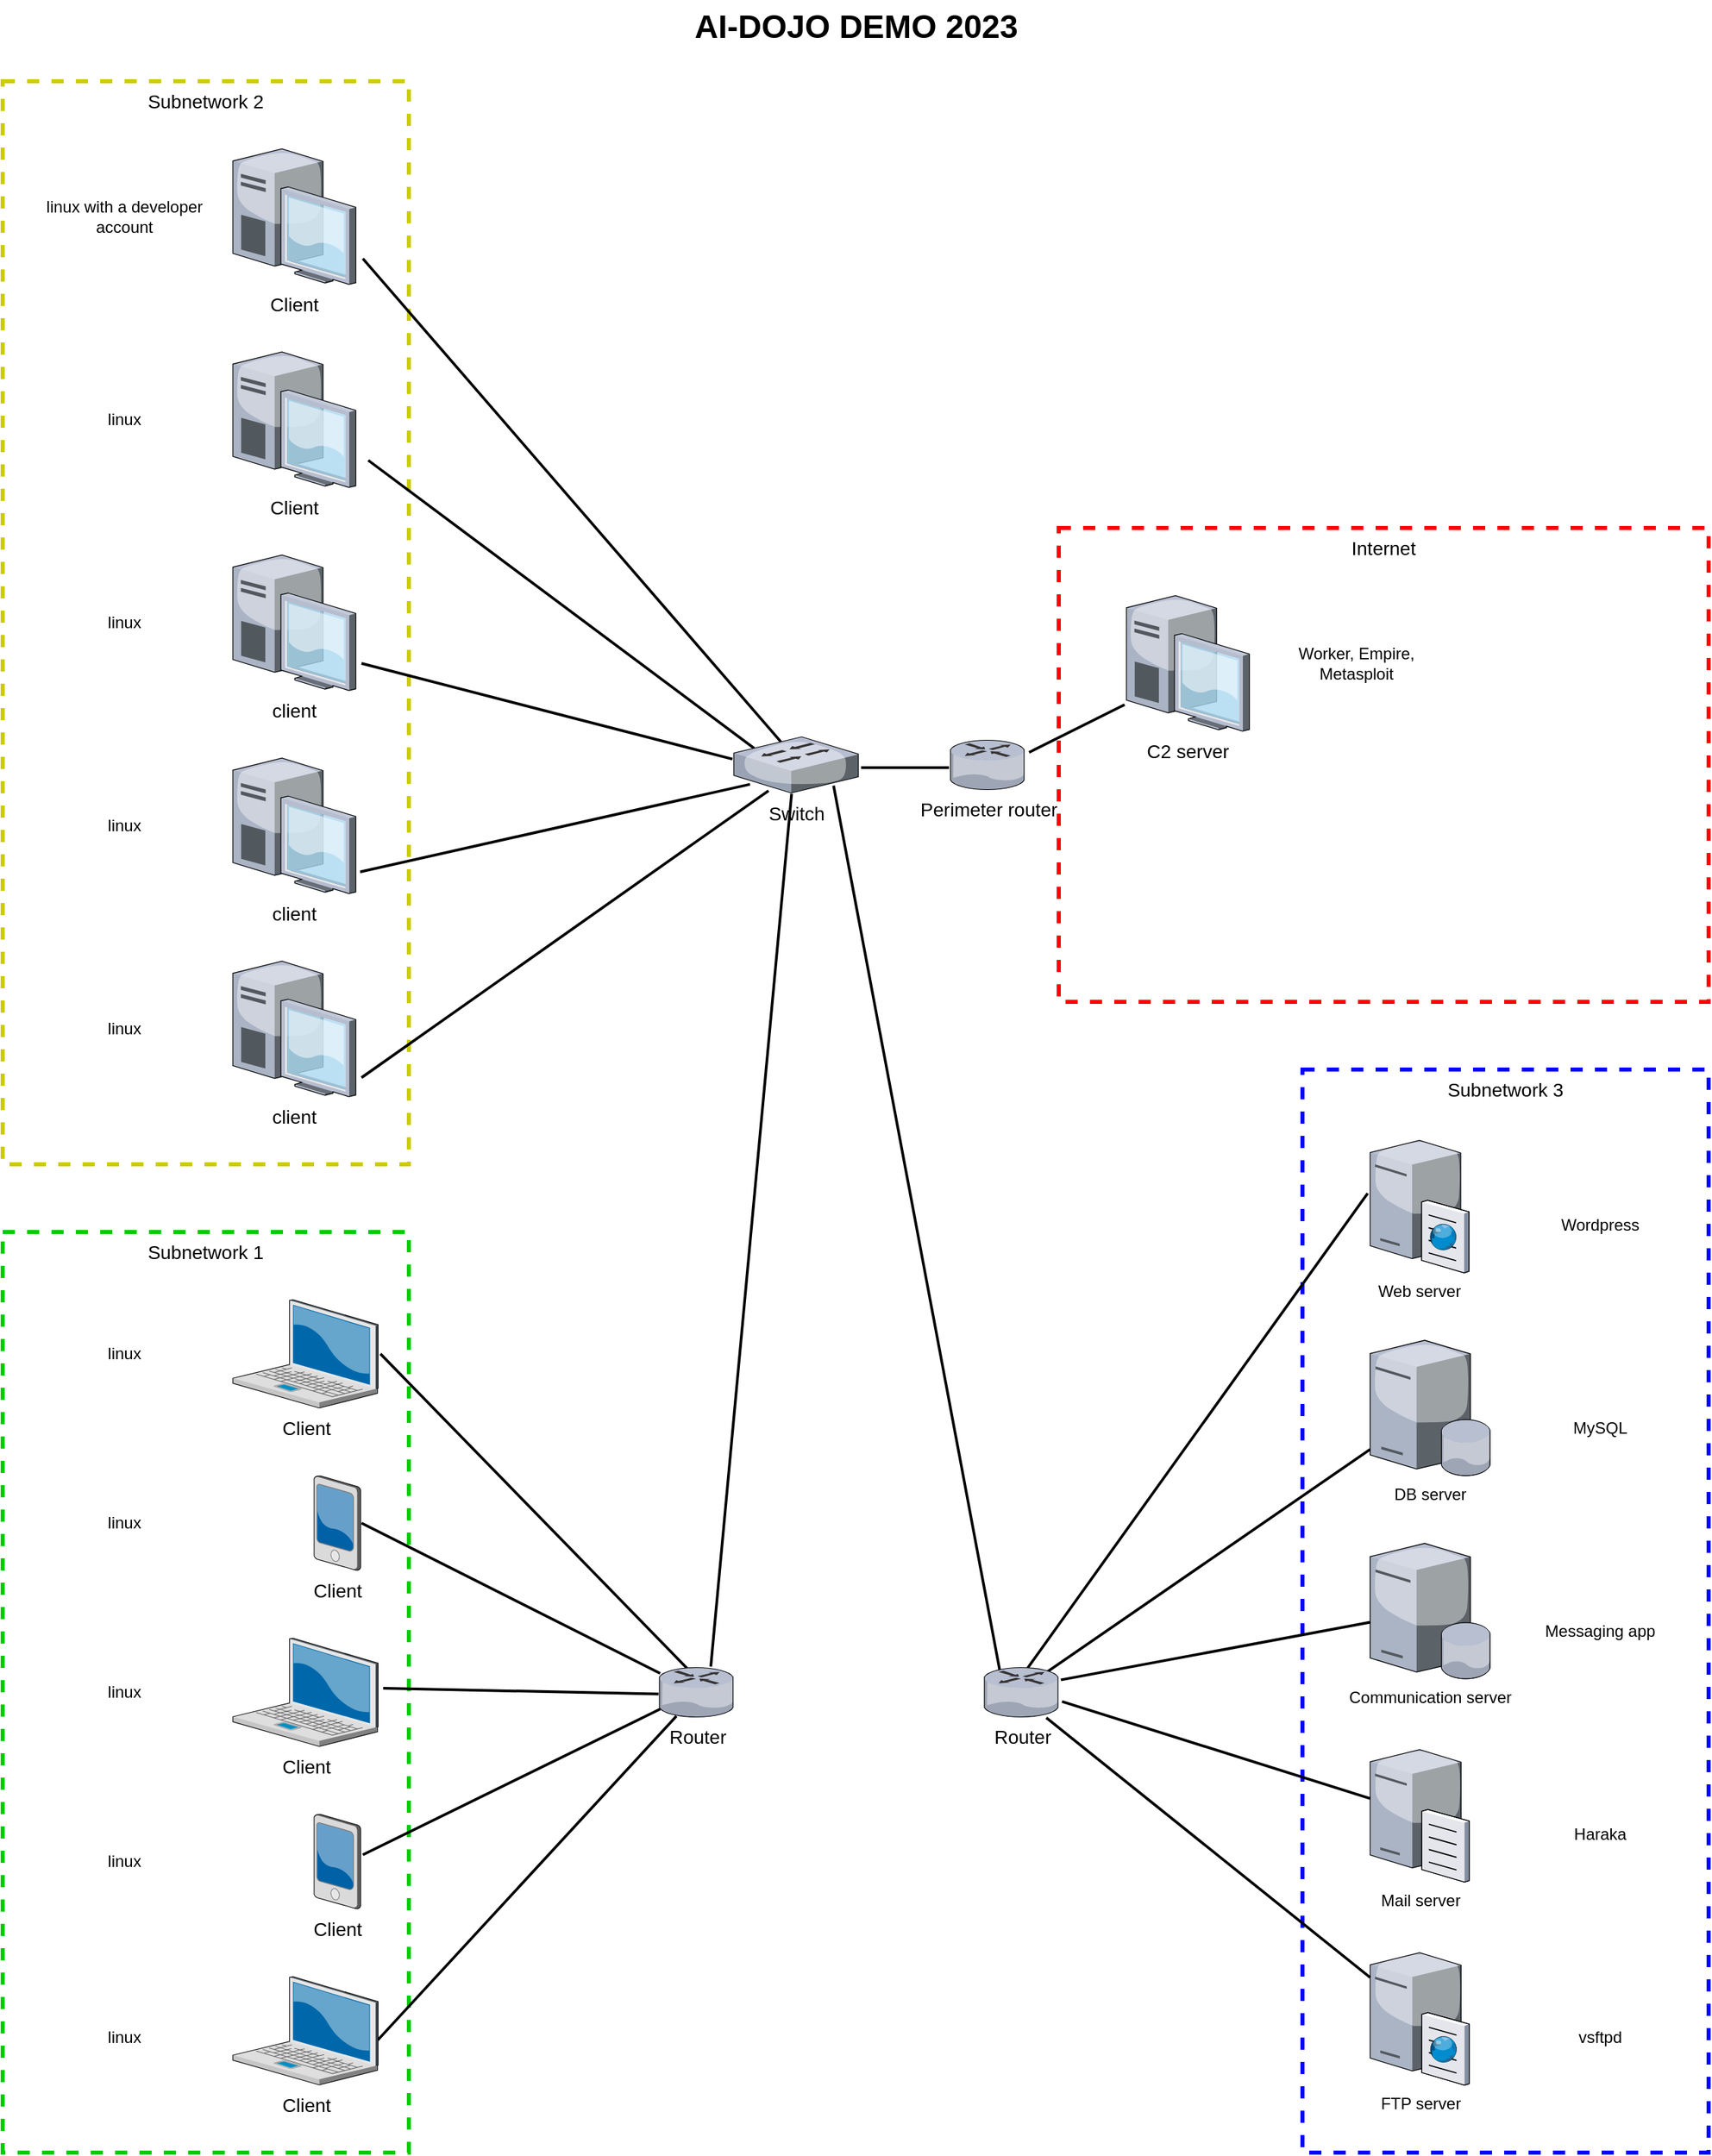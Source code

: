 <mxfile version="22.0.3" type="device">
  <diagram name="Page-1" id="e3a06f82-3646-2815-327d-82caf3d4e204">
    <mxGraphModel dx="780" dy="542" grid="1" gridSize="10" guides="1" tooltips="1" connect="1" arrows="1" fold="1" page="1" pageScale="1.5" pageWidth="1169" pageHeight="826" background="none" math="0" shadow="0">
      <root>
        <mxCell id="0" style=";html=1;" />
        <mxCell id="1" style=";html=1;" parent="0" />
        <mxCell id="6a7d8f32e03d9370-60" value="Subnetwork 3" style="whiteSpace=wrap;html=1;fillColor=none;fontSize=14;strokeColor=#0000FF;verticalAlign=top;dashed=1;strokeWidth=3;" parent="1" vertex="1">
          <mxGeometry x="1150" y="830" width="300" height="800" as="geometry" />
        </mxCell>
        <mxCell id="6a7d8f32e03d9370-58" value="Subnetwork 1" style="whiteSpace=wrap;html=1;fillColor=none;fontSize=14;strokeColor=#00CC00;verticalAlign=top;dashed=1;strokeWidth=3;" parent="1" vertex="1">
          <mxGeometry x="190" y="950" width="300" height="680" as="geometry" />
        </mxCell>
        <mxCell id="6a7d8f32e03d9370-57" value="Subnetwork 2" style="whiteSpace=wrap;html=1;fillColor=none;gradientColor=none;fontSize=14;strokeColor=#CCCC00;verticalAlign=top;strokeWidth=3;dashed=1;" parent="1" vertex="1">
          <mxGeometry x="190" y="100" width="300" height="800" as="geometry" />
        </mxCell>
        <mxCell id="6a7d8f32e03d9370-36" style="edgeStyle=none;rounded=0;html=1;startSize=10;endSize=10;jettySize=auto;orthogonalLoop=1;fontSize=14;endArrow=none;endFill=0;strokeWidth=2;entryX=0.375;entryY=0.018;entryDx=0;entryDy=0;entryPerimeter=0;exitX=1.016;exitY=0.5;exitDx=0;exitDy=0;exitPerimeter=0;" parent="1" source="6a7d8f32e03d9370-1" target="zKAtz0hzDQlaYeTpemc3-1" edge="1">
          <mxGeometry relative="1" as="geometry">
            <mxPoint x="639" y="1131.192" as="targetPoint" />
          </mxGeometry>
        </mxCell>
        <mxCell id="6a7d8f32e03d9370-1" value="Client" style="verticalLabelPosition=bottom;aspect=fixed;html=1;verticalAlign=top;strokeColor=none;shape=mxgraph.citrix.laptop_2;fillColor=#66B2FF;gradientColor=#0066CC;fontSize=14;" parent="1" vertex="1">
          <mxGeometry x="360" y="1000" width="107.29" height="80" as="geometry" />
        </mxCell>
        <mxCell id="6a7d8f32e03d9370-34" style="edgeStyle=none;rounded=0;html=1;startSize=10;endSize=10;jettySize=auto;orthogonalLoop=1;fontSize=14;endArrow=none;endFill=0;strokeWidth=2;entryX=-0.011;entryY=0.396;entryDx=0;entryDy=0;entryPerimeter=0;exitX=1.046;exitY=0.8;exitDx=0;exitDy=0;exitPerimeter=0;" parent="1" source="6a7d8f32e03d9370-3" target="zKAtz0hzDQlaYeTpemc3-2" edge="1">
          <mxGeometry relative="1" as="geometry">
            <mxPoint x="637" y="529.147" as="targetPoint" />
          </mxGeometry>
        </mxCell>
        <mxCell id="6a7d8f32e03d9370-3" value="client" style="verticalLabelPosition=bottom;aspect=fixed;html=1;verticalAlign=top;strokeColor=none;shape=mxgraph.citrix.desktop;fillColor=#66B2FF;gradientColor=#0066CC;fontSize=14;" parent="1" vertex="1">
          <mxGeometry x="360" y="450" width="90.82" height="100" as="geometry" />
        </mxCell>
        <mxCell id="6a7d8f32e03d9370-33" style="edgeStyle=none;rounded=0;html=1;startSize=10;endSize=10;jettySize=auto;orthogonalLoop=1;fontSize=14;endArrow=none;endFill=0;strokeWidth=2;entryX=0.163;entryY=0.203;entryDx=0;entryDy=0;entryPerimeter=0;exitX=1.101;exitY=0.8;exitDx=0;exitDy=0;exitPerimeter=0;" parent="1" source="6a7d8f32e03d9370-4" target="zKAtz0hzDQlaYeTpemc3-2" edge="1">
          <mxGeometry relative="1" as="geometry">
            <mxPoint x="637" y="365.147" as="targetPoint" />
          </mxGeometry>
        </mxCell>
        <mxCell id="6a7d8f32e03d9370-4" value="Client" style="verticalLabelPosition=bottom;aspect=fixed;html=1;verticalAlign=top;strokeColor=none;shape=mxgraph.citrix.desktop;fillColor=#66B2FF;gradientColor=#0066CC;fontSize=14;" parent="1" vertex="1">
          <mxGeometry x="360" y="300" width="90.82" height="100" as="geometry" />
        </mxCell>
        <mxCell id="6a7d8f32e03d9370-32" style="edgeStyle=none;rounded=0;html=1;startSize=10;endSize=10;jettySize=auto;orthogonalLoop=1;fontSize=14;endArrow=none;endFill=0;strokeWidth=2;exitX=1.057;exitY=0.81;exitDx=0;exitDy=0;exitPerimeter=0;entryX=0.388;entryY=0.114;entryDx=0;entryDy=0;entryPerimeter=0;" parent="1" source="6a7d8f32e03d9370-5" target="zKAtz0hzDQlaYeTpemc3-2" edge="1">
          <mxGeometry relative="1" as="geometry">
            <mxPoint x="771" y="585" as="targetPoint" />
          </mxGeometry>
        </mxCell>
        <mxCell id="6a7d8f32e03d9370-5" value="Client" style="verticalLabelPosition=bottom;aspect=fixed;html=1;verticalAlign=top;strokeColor=none;shape=mxgraph.citrix.desktop;fillColor=#66B2FF;gradientColor=#0066CC;fontSize=14;" parent="1" vertex="1">
          <mxGeometry x="360" y="150" width="90.82" height="100" as="geometry" />
        </mxCell>
        <mxCell id="6a7d8f32e03d9370-37" style="edgeStyle=none;rounded=0;html=1;startSize=10;endSize=10;jettySize=auto;orthogonalLoop=1;fontSize=14;endArrow=none;endFill=0;strokeWidth=2;entryX=0.011;entryY=0.116;entryDx=0;entryDy=0;entryPerimeter=0;exitX=1.017;exitY=0.5;exitDx=0;exitDy=0;exitPerimeter=0;" parent="1" source="6a7d8f32e03d9370-6" target="zKAtz0hzDQlaYeTpemc3-1" edge="1">
          <mxGeometry relative="1" as="geometry">
            <mxPoint x="639" y="1149.052" as="targetPoint" />
          </mxGeometry>
        </mxCell>
        <mxCell id="6a7d8f32e03d9370-6" value="Client" style="verticalLabelPosition=bottom;aspect=fixed;html=1;verticalAlign=top;strokeColor=none;shape=mxgraph.citrix.pda;fillColor=#66B2FF;gradientColor=#0066CC;fontSize=14;" parent="1" vertex="1">
          <mxGeometry x="420" y="1130" width="34.43" height="70" as="geometry" />
        </mxCell>
        <mxCell id="6a7d8f32e03d9370-51" style="edgeStyle=none;rounded=0;html=1;startSize=10;endSize=10;jettySize=auto;orthogonalLoop=1;fontSize=14;endArrow=none;endFill=0;strokeWidth=2;entryX=-0.025;entryY=0.414;entryDx=0;entryDy=0;entryPerimeter=0;exitX=0.578;exitY=0.018;exitDx=0;exitDy=0;exitPerimeter=0;" parent="1" source="6a7d8f32e03d9370-13" target="zKAtz0hzDQlaYeTpemc3-28" edge="1">
          <mxGeometry relative="1" as="geometry">
            <mxPoint x="1146.177" y="585.375" as="targetPoint" />
          </mxGeometry>
        </mxCell>
        <mxCell id="6a7d8f32e03d9370-56" style="edgeStyle=none;rounded=0;html=1;startSize=10;endSize=10;jettySize=auto;orthogonalLoop=1;fontSize=14;endArrow=none;endFill=0;strokeWidth=2;exitX=0.847;exitY=0.084;exitDx=0;exitDy=0;exitPerimeter=0;" parent="1" source="6a7d8f32e03d9370-13" target="zKAtz0hzDQlaYeTpemc3-22" edge="1">
          <mxGeometry relative="1" as="geometry">
            <mxPoint x="1140" y="820.816" as="targetPoint" />
          </mxGeometry>
        </mxCell>
        <mxCell id="6a7d8f32e03d9370-13" value="Router" style="verticalLabelPosition=bottom;aspect=fixed;html=1;verticalAlign=top;strokeColor=none;shape=mxgraph.citrix.router;fillColor=#66B2FF;gradientColor=#0066CC;fontSize=14;" parent="1" vertex="1">
          <mxGeometry x="915" y="1271.75" width="55" height="36.5" as="geometry" />
        </mxCell>
        <mxCell id="6a7d8f32e03d9370-48" style="edgeStyle=none;rounded=0;html=1;startSize=10;endSize=10;jettySize=auto;orthogonalLoop=1;fontSize=14;endArrow=none;endFill=0;strokeWidth=2;exitX=0.801;exitY=0.869;exitDx=0;exitDy=0;exitPerimeter=0;entryX=0.207;entryY=0.051;entryDx=0;entryDy=0;entryPerimeter=0;" parent="1" source="zKAtz0hzDQlaYeTpemc3-2" target="6a7d8f32e03d9370-13" edge="1">
          <mxGeometry relative="1" as="geometry">
            <mxPoint x="830" y="820" as="sourcePoint" />
          </mxGeometry>
        </mxCell>
        <mxCell id="zKAtz0hzDQlaYeTpemc3-11" style="edgeStyle=none;rounded=0;html=1;startSize=10;endSize=10;jettySize=auto;orthogonalLoop=1;fontSize=14;endArrow=none;endFill=0;strokeWidth=2;entryX=0.229;entryY=0.982;entryDx=0;entryDy=0;entryPerimeter=0;exitX=0.988;exitY=0.6;exitDx=0;exitDy=0;exitPerimeter=0;" parent="1" source="zKAtz0hzDQlaYeTpemc3-9" target="zKAtz0hzDQlaYeTpemc3-1" edge="1">
          <mxGeometry relative="1" as="geometry">
            <mxPoint x="734.5" y="1537" as="targetPoint" />
            <mxPoint x="466.5" y="1602" as="sourcePoint" />
          </mxGeometry>
        </mxCell>
        <mxCell id="6a7d8f32e03d9370-62" value="AI-DOJO DEMO 2023" style="text;strokeColor=none;fillColor=none;html=1;fontSize=24;fontStyle=1;verticalAlign=middle;align=center;" parent="1" vertex="1">
          <mxGeometry x="190" y="40" width="1260" height="40" as="geometry" />
        </mxCell>
        <mxCell id="zKAtz0hzDQlaYeTpemc3-2" value="Switch" style="verticalLabelPosition=bottom;aspect=fixed;html=1;verticalAlign=top;strokeColor=none;shape=mxgraph.citrix.switch;fillColor=#66B2FF;gradientColor=#0066CC;fontSize=14;" parent="1" vertex="1">
          <mxGeometry x="730" y="584.25" width="92" height="41.5" as="geometry" />
        </mxCell>
        <mxCell id="zKAtz0hzDQlaYeTpemc3-4" style="edgeStyle=none;rounded=0;html=1;startSize=10;endSize=10;jettySize=auto;orthogonalLoop=1;fontSize=14;endArrow=none;endFill=0;strokeWidth=2;entryX=0.13;entryY=0.845;entryDx=0;entryDy=0;entryPerimeter=0;exitX=1.035;exitY=0.84;exitDx=0;exitDy=0;exitPerimeter=0;" parent="1" source="zKAtz0hzDQlaYeTpemc3-3" target="zKAtz0hzDQlaYeTpemc3-2" edge="1">
          <mxGeometry relative="1" as="geometry">
            <mxPoint x="455" y="700.43" as="sourcePoint" />
            <mxPoint x="637" y="697.577" as="targetPoint" />
          </mxGeometry>
        </mxCell>
        <mxCell id="zKAtz0hzDQlaYeTpemc3-3" value="client" style="verticalLabelPosition=bottom;aspect=fixed;html=1;verticalAlign=top;strokeColor=none;shape=mxgraph.citrix.desktop;fillColor=#66B2FF;gradientColor=#0066CC;fontSize=14;" parent="1" vertex="1">
          <mxGeometry x="360" y="600" width="90.82" height="100" as="geometry" />
        </mxCell>
        <mxCell id="zKAtz0hzDQlaYeTpemc3-5" style="edgeStyle=none;rounded=0;html=1;startSize=10;endSize=10;jettySize=auto;orthogonalLoop=1;fontSize=14;endArrow=none;endFill=0;strokeWidth=2;entryX=-0.011;entryY=0.533;entryDx=0;entryDy=0;entryPerimeter=0;exitX=1.035;exitY=0.463;exitDx=0;exitDy=0;exitPerimeter=0;" parent="1" source="zKAtz0hzDQlaYeTpemc3-6" target="zKAtz0hzDQlaYeTpemc3-1" edge="1">
          <mxGeometry relative="1" as="geometry">
            <mxPoint x="692" y="1395" as="targetPoint" />
          </mxGeometry>
        </mxCell>
        <mxCell id="zKAtz0hzDQlaYeTpemc3-6" value="Client" style="verticalLabelPosition=bottom;aspect=fixed;html=1;verticalAlign=top;strokeColor=none;shape=mxgraph.citrix.laptop_2;fillColor=#66B2FF;gradientColor=#0066CC;fontSize=14;" parent="1" vertex="1">
          <mxGeometry x="360" y="1250" width="107.28" height="80" as="geometry" />
        </mxCell>
        <mxCell id="zKAtz0hzDQlaYeTpemc3-7" style="edgeStyle=none;rounded=0;html=1;startSize=10;endSize=10;jettySize=auto;orthogonalLoop=1;fontSize=14;endArrow=none;endFill=0;strokeWidth=2;exitX=1.046;exitY=0.429;exitDx=0;exitDy=0;exitPerimeter=0;entryX=0.011;entryY=0.84;entryDx=0;entryDy=0;entryPerimeter=0;" parent="1" source="zKAtz0hzDQlaYeTpemc3-8" target="zKAtz0hzDQlaYeTpemc3-1" edge="1">
          <mxGeometry relative="1" as="geometry">
            <mxPoint x="692" y="1399" as="targetPoint" />
          </mxGeometry>
        </mxCell>
        <mxCell id="zKAtz0hzDQlaYeTpemc3-8" value="Client" style="verticalLabelPosition=bottom;aspect=fixed;html=1;verticalAlign=top;strokeColor=none;shape=mxgraph.citrix.pda;fillColor=#66B2FF;gradientColor=#0066CC;fontSize=14;" parent="1" vertex="1">
          <mxGeometry x="420" y="1380" width="34.43" height="70" as="geometry" />
        </mxCell>
        <mxCell id="zKAtz0hzDQlaYeTpemc3-1" value="Router" style="verticalLabelPosition=bottom;aspect=fixed;html=1;verticalAlign=top;strokeColor=none;shape=mxgraph.citrix.router;fillColor=#66B2FF;gradientColor=#0066CC;fontSize=14;" parent="1" vertex="1">
          <mxGeometry x="675" y="1271.75" width="55" height="36.5" as="geometry" />
        </mxCell>
        <mxCell id="zKAtz0hzDQlaYeTpemc3-9" value="Client" style="verticalLabelPosition=bottom;aspect=fixed;html=1;verticalAlign=top;strokeColor=none;shape=mxgraph.citrix.laptop_2;fillColor=#66B2FF;gradientColor=#0066CC;fontSize=14;" parent="1" vertex="1">
          <mxGeometry x="360" y="1500" width="107.28" height="80" as="geometry" />
        </mxCell>
        <mxCell id="zKAtz0hzDQlaYeTpemc3-12" value="client" style="verticalLabelPosition=bottom;aspect=fixed;html=1;verticalAlign=top;strokeColor=none;shape=mxgraph.citrix.desktop;fillColor=#66B2FF;gradientColor=#0066CC;fontSize=14;" parent="1" vertex="1">
          <mxGeometry x="360" y="750" width="90.82" height="100" as="geometry" />
        </mxCell>
        <mxCell id="zKAtz0hzDQlaYeTpemc3-13" style="edgeStyle=none;rounded=0;html=1;startSize=10;endSize=10;jettySize=auto;orthogonalLoop=1;fontSize=14;endArrow=none;endFill=0;strokeWidth=2;exitX=1.046;exitY=0.86;exitDx=0;exitDy=0;exitPerimeter=0;entryX=0.279;entryY=0.958;entryDx=0;entryDy=0;entryPerimeter=0;" parent="1" source="zKAtz0hzDQlaYeTpemc3-12" target="zKAtz0hzDQlaYeTpemc3-2" edge="1">
          <mxGeometry relative="1" as="geometry">
            <mxPoint x="490" y="880" as="sourcePoint" />
            <mxPoint x="744" y="835" as="targetPoint" />
          </mxGeometry>
        </mxCell>
        <mxCell id="zKAtz0hzDQlaYeTpemc3-14" value="Perimeter router" style="verticalLabelPosition=bottom;aspect=fixed;html=1;verticalAlign=top;strokeColor=none;shape=mxgraph.citrix.router;fillColor=#66B2FF;gradientColor=#0066CC;fontSize=14;" parent="1" vertex="1">
          <mxGeometry x="890" y="586.75" width="55" height="36.5" as="geometry" />
        </mxCell>
        <mxCell id="zKAtz0hzDQlaYeTpemc3-16" style="edgeStyle=none;rounded=0;html=1;startSize=10;endSize=10;jettySize=auto;orthogonalLoop=1;fontSize=14;endArrow=none;endFill=0;strokeWidth=2;entryX=0.464;entryY=1.014;entryDx=0;entryDy=0;entryPerimeter=0;exitX=0.691;exitY=-0.021;exitDx=0;exitDy=0;exitPerimeter=0;" parent="1" source="zKAtz0hzDQlaYeTpemc3-1" target="zKAtz0hzDQlaYeTpemc3-2" edge="1">
          <mxGeometry relative="1" as="geometry">
            <mxPoint x="730" y="1120" as="sourcePoint" />
            <mxPoint x="771" y="865" as="targetPoint" />
          </mxGeometry>
        </mxCell>
        <mxCell id="zKAtz0hzDQlaYeTpemc3-17" style="edgeStyle=none;rounded=0;html=1;startSize=10;endSize=10;jettySize=auto;orthogonalLoop=1;fontSize=14;endArrow=none;endFill=0;strokeWidth=2;exitX=1.022;exitY=0.548;exitDx=0;exitDy=0;exitPerimeter=0;entryX=-0.018;entryY=0.555;entryDx=0;entryDy=0;entryPerimeter=0;" parent="1" source="zKAtz0hzDQlaYeTpemc3-2" target="zKAtz0hzDQlaYeTpemc3-14" edge="1">
          <mxGeometry relative="1" as="geometry">
            <mxPoint x="982" y="903" as="sourcePoint" />
            <mxPoint x="980" y="710" as="targetPoint" />
          </mxGeometry>
        </mxCell>
        <mxCell id="zKAtz0hzDQlaYeTpemc3-19" value="Mail server" style="verticalLabelPosition=bottom;sketch=0;aspect=fixed;html=1;verticalAlign=top;strokeColor=none;align=center;outlineConnect=0;shape=mxgraph.citrix.file_server;" parent="1" vertex="1">
          <mxGeometry x="1200" y="1330" width="73.2" height="100" as="geometry" />
        </mxCell>
        <mxCell id="zKAtz0hzDQlaYeTpemc3-20" value="FTP server" style="verticalLabelPosition=bottom;sketch=0;aspect=fixed;html=1;verticalAlign=top;strokeColor=none;align=center;outlineConnect=0;shape=mxgraph.citrix.ftp_server;" parent="1" vertex="1">
          <mxGeometry x="1200" y="1480" width="73.2" height="100" as="geometry" />
        </mxCell>
        <mxCell id="zKAtz0hzDQlaYeTpemc3-21" value="Communication server" style="verticalLabelPosition=bottom;sketch=0;aspect=fixed;html=1;verticalAlign=top;strokeColor=none;align=center;outlineConnect=0;shape=mxgraph.citrix.database_server;" parent="1" vertex="1">
          <mxGeometry x="1200" y="1180" width="88.89" height="100" as="geometry" />
        </mxCell>
        <mxCell id="zKAtz0hzDQlaYeTpemc3-22" value="DB server" style="verticalLabelPosition=bottom;sketch=0;aspect=fixed;html=1;verticalAlign=top;strokeColor=none;align=center;outlineConnect=0;shape=mxgraph.citrix.database_server;" parent="1" vertex="1">
          <mxGeometry x="1200" y="1030" width="88.89" height="100" as="geometry" />
        </mxCell>
        <mxCell id="zKAtz0hzDQlaYeTpemc3-25" style="edgeStyle=none;rounded=0;html=1;startSize=10;endSize=10;jettySize=auto;orthogonalLoop=1;fontSize=14;endArrow=none;endFill=0;strokeWidth=2;exitX=1.029;exitY=0.248;exitDx=0;exitDy=0;exitPerimeter=0;" parent="1" source="6a7d8f32e03d9370-13" target="zKAtz0hzDQlaYeTpemc3-21" edge="1">
          <mxGeometry relative="1" as="geometry">
            <mxPoint x="1021.765" y="1323.084" as="sourcePoint" />
            <mxPoint x="1180.29" y="1230" as="targetPoint" />
          </mxGeometry>
        </mxCell>
        <mxCell id="zKAtz0hzDQlaYeTpemc3-26" style="edgeStyle=none;rounded=0;html=1;startSize=10;endSize=10;jettySize=auto;orthogonalLoop=1;fontSize=14;endArrow=none;endFill=0;strokeWidth=2;exitX=1.044;exitY=0.686;exitDx=0;exitDy=0;exitPerimeter=0;" parent="1" source="6a7d8f32e03d9370-13" target="zKAtz0hzDQlaYeTpemc3-19" edge="1">
          <mxGeometry relative="1" as="geometry">
            <mxPoint x="1020" y="1340" as="sourcePoint" />
            <mxPoint x="1120.29" y="1477.75" as="targetPoint" />
          </mxGeometry>
        </mxCell>
        <mxCell id="zKAtz0hzDQlaYeTpemc3-27" style="edgeStyle=none;rounded=0;html=1;startSize=10;endSize=10;jettySize=auto;orthogonalLoop=1;fontSize=14;endArrow=none;endFill=0;strokeWidth=2;exitX=0.833;exitY=1.015;exitDx=0;exitDy=0;exitPerimeter=0;" parent="1" source="6a7d8f32e03d9370-13" target="zKAtz0hzDQlaYeTpemc3-20" edge="1">
          <mxGeometry relative="1" as="geometry">
            <mxPoint x="1020.885" y="1331.807" as="sourcePoint" />
            <mxPoint x="1050" y="1510" as="targetPoint" />
          </mxGeometry>
        </mxCell>
        <mxCell id="zKAtz0hzDQlaYeTpemc3-28" value="Web server" style="verticalLabelPosition=bottom;sketch=0;aspect=fixed;html=1;verticalAlign=top;strokeColor=none;align=center;outlineConnect=0;shape=mxgraph.citrix.cache_server;" parent="1" vertex="1">
          <mxGeometry x="1200" y="880" width="72.82" height="100" as="geometry" />
        </mxCell>
        <mxCell id="zKAtz0hzDQlaYeTpemc3-29" value="Wordpress" style="text;html=1;strokeColor=none;fillColor=none;align=center;verticalAlign=middle;whiteSpace=wrap;rounded=0;" parent="1" vertex="1">
          <mxGeometry x="1310" y="915" width="120" height="60" as="geometry" />
        </mxCell>
        <mxCell id="zKAtz0hzDQlaYeTpemc3-30" value="MySQL" style="text;html=1;strokeColor=none;fillColor=none;align=center;verticalAlign=middle;whiteSpace=wrap;rounded=0;" parent="1" vertex="1">
          <mxGeometry x="1310" y="1065" width="120" height="60" as="geometry" />
        </mxCell>
        <mxCell id="zKAtz0hzDQlaYeTpemc3-31" value="Messaging app" style="text;html=1;strokeColor=none;fillColor=none;align=center;verticalAlign=middle;whiteSpace=wrap;rounded=0;" parent="1" vertex="1">
          <mxGeometry x="1310" y="1215" width="120" height="60" as="geometry" />
        </mxCell>
        <mxCell id="zKAtz0hzDQlaYeTpemc3-32" value="Haraka" style="text;html=1;strokeColor=none;fillColor=none;align=center;verticalAlign=middle;whiteSpace=wrap;rounded=0;" parent="1" vertex="1">
          <mxGeometry x="1310" y="1365" width="120" height="60" as="geometry" />
        </mxCell>
        <mxCell id="zKAtz0hzDQlaYeTpemc3-33" value="vsftpd" style="text;html=1;strokeColor=none;fillColor=none;align=center;verticalAlign=middle;whiteSpace=wrap;rounded=0;" parent="1" vertex="1">
          <mxGeometry x="1310" y="1515" width="120" height="60" as="geometry" />
        </mxCell>
        <mxCell id="y8spot37b6_3AdxDrWPv-1" value="Internet" style="whiteSpace=wrap;html=1;fillColor=none;gradientColor=none;fontSize=14;strokeColor=#FF0000;verticalAlign=top;strokeWidth=3;dashed=1;" parent="1" vertex="1">
          <mxGeometry x="970" y="430" width="480" height="350" as="geometry" />
        </mxCell>
        <mxCell id="y8spot37b6_3AdxDrWPv-3" value="C2 server" style="verticalLabelPosition=bottom;aspect=fixed;html=1;verticalAlign=top;strokeColor=none;shape=mxgraph.citrix.desktop;fillColor=#66B2FF;gradientColor=#0066CC;fontSize=14;" parent="1" vertex="1">
          <mxGeometry x="1020" y="480" width="90.82" height="100" as="geometry" />
        </mxCell>
        <mxCell id="y8spot37b6_3AdxDrWPv-4" style="edgeStyle=none;rounded=0;html=1;startSize=10;endSize=10;jettySize=auto;orthogonalLoop=1;fontSize=14;endArrow=none;endFill=0;strokeWidth=2;exitX=1.056;exitY=0.247;exitDx=0;exitDy=0;exitPerimeter=0;entryX=-0.015;entryY=0.805;entryDx=0;entryDy=0;entryPerimeter=0;" parent="1" source="zKAtz0hzDQlaYeTpemc3-14" target="y8spot37b6_3AdxDrWPv-3" edge="1">
          <mxGeometry relative="1" as="geometry">
            <mxPoint x="834" y="617" as="sourcePoint" />
            <mxPoint x="899" y="617" as="targetPoint" />
          </mxGeometry>
        </mxCell>
        <mxCell id="y8spot37b6_3AdxDrWPv-5" value="linux" style="text;html=1;strokeColor=none;fillColor=none;align=center;verticalAlign=middle;whiteSpace=wrap;rounded=0;" parent="1" vertex="1">
          <mxGeometry x="220" y="1010" width="120" height="60" as="geometry" />
        </mxCell>
        <mxCell id="y8spot37b6_3AdxDrWPv-6" value="linux" style="text;html=1;strokeColor=none;fillColor=none;align=center;verticalAlign=middle;whiteSpace=wrap;rounded=0;" parent="1" vertex="1">
          <mxGeometry x="220" y="1135" width="120" height="60" as="geometry" />
        </mxCell>
        <mxCell id="y8spot37b6_3AdxDrWPv-7" value="linux" style="text;html=1;strokeColor=none;fillColor=none;align=center;verticalAlign=middle;whiteSpace=wrap;rounded=0;" parent="1" vertex="1">
          <mxGeometry x="220" y="1260" width="120" height="60" as="geometry" />
        </mxCell>
        <mxCell id="y8spot37b6_3AdxDrWPv-8" value="linux" style="text;html=1;strokeColor=none;fillColor=none;align=center;verticalAlign=middle;whiteSpace=wrap;rounded=0;" parent="1" vertex="1">
          <mxGeometry x="220" y="1385" width="120" height="60" as="geometry" />
        </mxCell>
        <mxCell id="y8spot37b6_3AdxDrWPv-9" value="linux" style="text;html=1;strokeColor=none;fillColor=none;align=center;verticalAlign=middle;whiteSpace=wrap;rounded=0;" parent="1" vertex="1">
          <mxGeometry x="220" y="1515" width="120" height="60" as="geometry" />
        </mxCell>
        <mxCell id="y8spot37b6_3AdxDrWPv-10" value="linux with a developer account" style="text;html=1;strokeColor=none;fillColor=none;align=center;verticalAlign=middle;whiteSpace=wrap;rounded=0;" parent="1" vertex="1">
          <mxGeometry x="220" y="170" width="120" height="60" as="geometry" />
        </mxCell>
        <mxCell id="y8spot37b6_3AdxDrWPv-11" value="linux" style="text;html=1;strokeColor=none;fillColor=none;align=center;verticalAlign=middle;whiteSpace=wrap;rounded=0;" parent="1" vertex="1">
          <mxGeometry x="220" y="320.0" width="120" height="60" as="geometry" />
        </mxCell>
        <mxCell id="y8spot37b6_3AdxDrWPv-12" value="linux" style="text;html=1;strokeColor=none;fillColor=none;align=center;verticalAlign=middle;whiteSpace=wrap;rounded=0;" parent="1" vertex="1">
          <mxGeometry x="220" y="470.0" width="120" height="60" as="geometry" />
        </mxCell>
        <mxCell id="y8spot37b6_3AdxDrWPv-13" value="linux" style="text;html=1;strokeColor=none;fillColor=none;align=center;verticalAlign=middle;whiteSpace=wrap;rounded=0;" parent="1" vertex="1">
          <mxGeometry x="220" y="620.0" width="120" height="60" as="geometry" />
        </mxCell>
        <mxCell id="y8spot37b6_3AdxDrWPv-14" value="linux" style="text;html=1;strokeColor=none;fillColor=none;align=center;verticalAlign=middle;whiteSpace=wrap;rounded=0;" parent="1" vertex="1">
          <mxGeometry x="220" y="770.0" width="120" height="60" as="geometry" />
        </mxCell>
        <mxCell id="y8spot37b6_3AdxDrWPv-15" value="Worker, Empire, Metasploit" style="text;html=1;strokeColor=none;fillColor=none;align=center;verticalAlign=middle;whiteSpace=wrap;rounded=0;" parent="1" vertex="1">
          <mxGeometry x="1130" y="500" width="120" height="60" as="geometry" />
        </mxCell>
      </root>
    </mxGraphModel>
  </diagram>
</mxfile>

